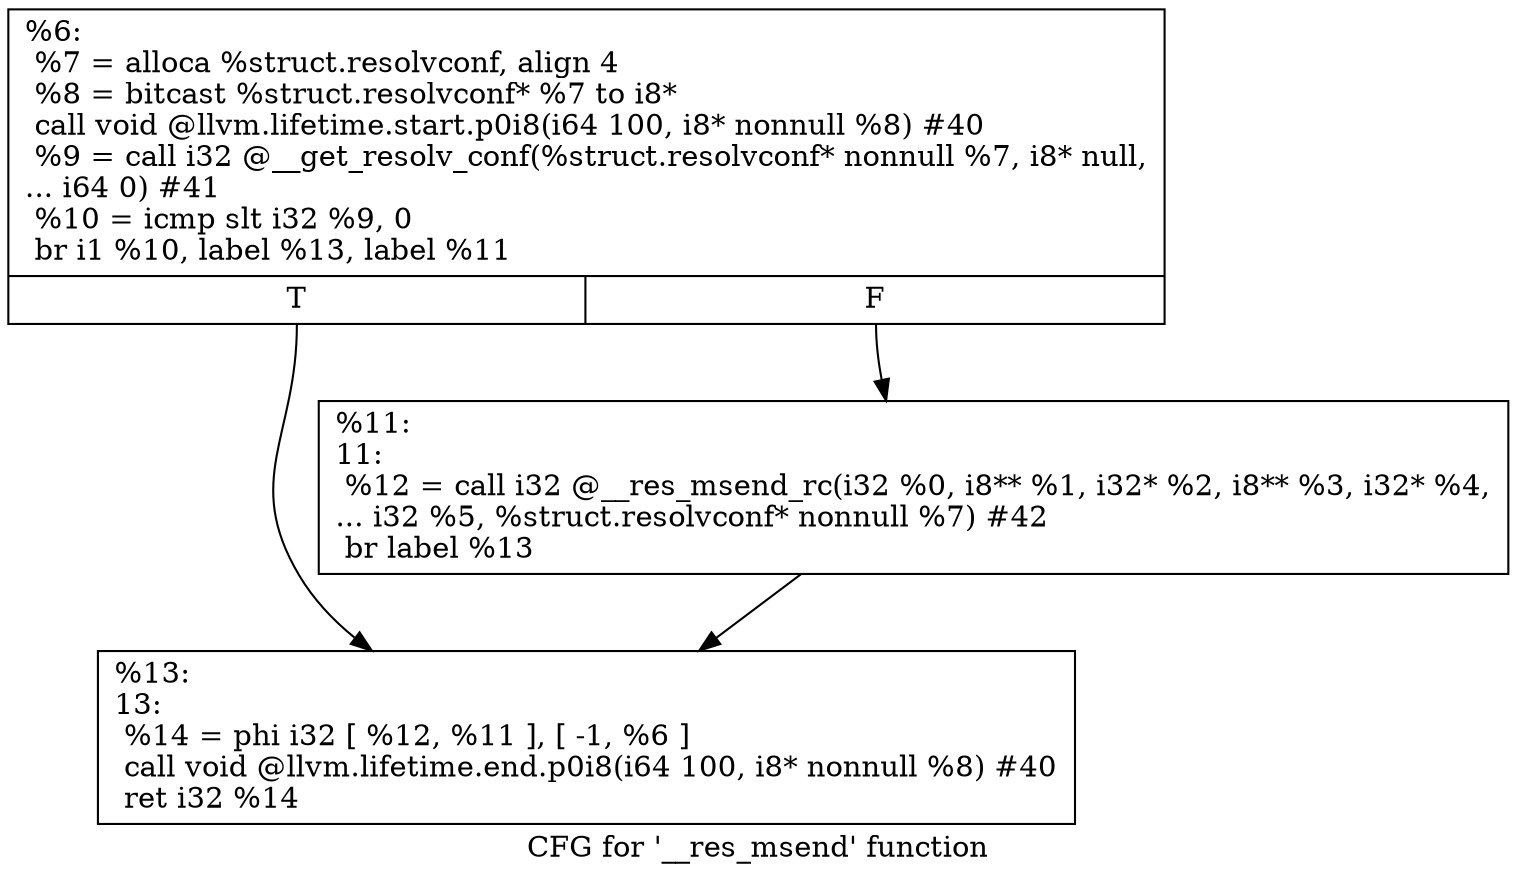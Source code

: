 digraph "CFG for '__res_msend' function" {
	label="CFG for '__res_msend' function";

	Node0x1770fd0 [shape=record,label="{%6:\l  %7 = alloca %struct.resolvconf, align 4\l  %8 = bitcast %struct.resolvconf* %7 to i8*\l  call void @llvm.lifetime.start.p0i8(i64 100, i8* nonnull %8) #40\l  %9 = call i32 @__get_resolv_conf(%struct.resolvconf* nonnull %7, i8* null,\l... i64 0) #41\l  %10 = icmp slt i32 %9, 0\l  br i1 %10, label %13, label %11\l|{<s0>T|<s1>F}}"];
	Node0x1770fd0:s0 -> Node0x17720a0;
	Node0x1770fd0:s1 -> Node0x1772050;
	Node0x1772050 [shape=record,label="{%11:\l11:                                               \l  %12 = call i32 @__res_msend_rc(i32 %0, i8** %1, i32* %2, i8** %3, i32* %4,\l... i32 %5, %struct.resolvconf* nonnull %7) #42\l  br label %13\l}"];
	Node0x1772050 -> Node0x17720a0;
	Node0x17720a0 [shape=record,label="{%13:\l13:                                               \l  %14 = phi i32 [ %12, %11 ], [ -1, %6 ]\l  call void @llvm.lifetime.end.p0i8(i64 100, i8* nonnull %8) #40\l  ret i32 %14\l}"];
}
